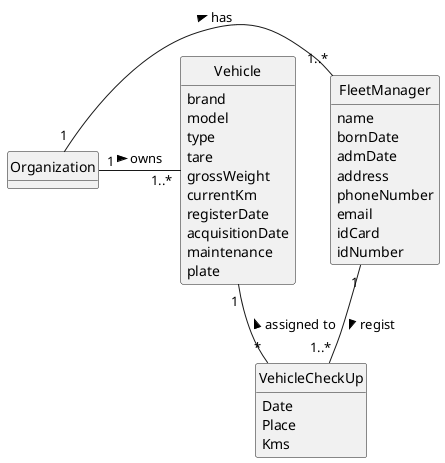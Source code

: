 @startuml
skinparam monochrome true
skinparam packageStyle rectangle
skinparam shadowing false

skinparam classAttributeIconSize 0

hide circle
hide methods

class Organization {
}

class FleetManager {
    name
    bornDate
    admDate
    address
    phoneNumber
    email
    idCard
    idNumber
}

class Vehicle {
    brand
    model
    type
    tare
    grossWeight
    currentKm
    registerDate
    acquisitionDate
    maintenance
    plate
}

class VehicleCheckUp {
    Date
    Place
    Kms
}

Organization "1" - "1..*" FleetManager: has >
Organization "1" - "1..*" Vehicle: owns >
FleetManager "1" -- "1..*" VehicleCheckUp : regist >
Vehicle "1" -- "*" VehicleCheckUp : assigned to <
@enduml